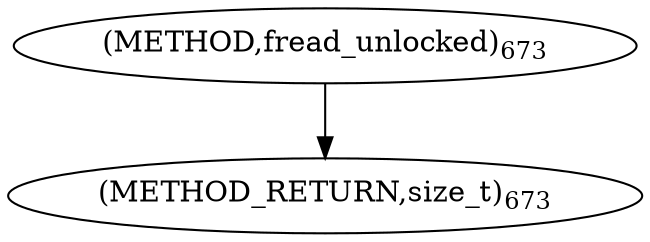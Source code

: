 digraph "fread_unlocked" {  
"2639" [label = <(METHOD,fread_unlocked)<SUB>673</SUB>> ]
"2644" [label = <(METHOD_RETURN,size_t)<SUB>673</SUB>> ]
  "2639" -> "2644" 
}
